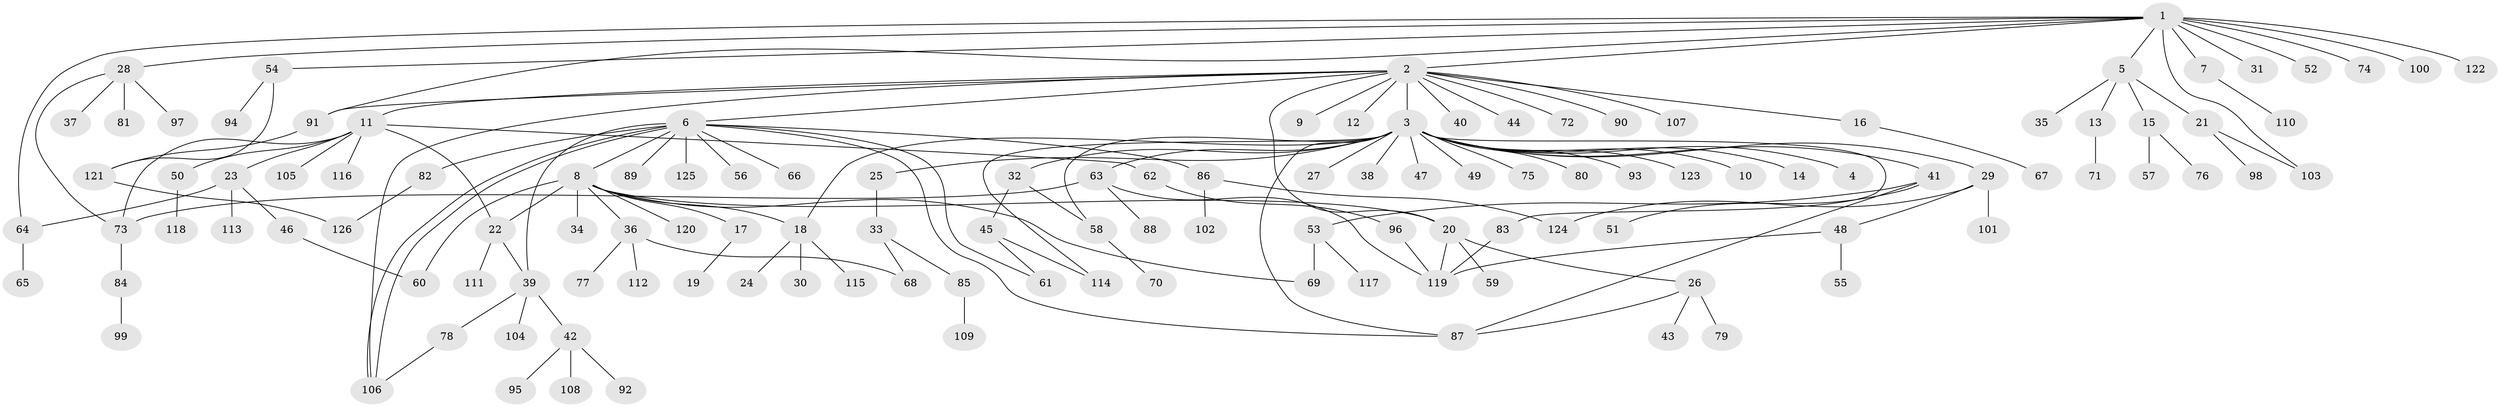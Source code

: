 // Generated by graph-tools (version 1.1) at 2025/11/02/27/25 16:11:12]
// undirected, 126 vertices, 153 edges
graph export_dot {
graph [start="1"]
  node [color=gray90,style=filled];
  1;
  2;
  3;
  4;
  5;
  6;
  7;
  8;
  9;
  10;
  11;
  12;
  13;
  14;
  15;
  16;
  17;
  18;
  19;
  20;
  21;
  22;
  23;
  24;
  25;
  26;
  27;
  28;
  29;
  30;
  31;
  32;
  33;
  34;
  35;
  36;
  37;
  38;
  39;
  40;
  41;
  42;
  43;
  44;
  45;
  46;
  47;
  48;
  49;
  50;
  51;
  52;
  53;
  54;
  55;
  56;
  57;
  58;
  59;
  60;
  61;
  62;
  63;
  64;
  65;
  66;
  67;
  68;
  69;
  70;
  71;
  72;
  73;
  74;
  75;
  76;
  77;
  78;
  79;
  80;
  81;
  82;
  83;
  84;
  85;
  86;
  87;
  88;
  89;
  90;
  91;
  92;
  93;
  94;
  95;
  96;
  97;
  98;
  99;
  100;
  101;
  102;
  103;
  104;
  105;
  106;
  107;
  108;
  109;
  110;
  111;
  112;
  113;
  114;
  115;
  116;
  117;
  118;
  119;
  120;
  121;
  122;
  123;
  124;
  125;
  126;
  1 -- 2;
  1 -- 5;
  1 -- 7;
  1 -- 28;
  1 -- 31;
  1 -- 52;
  1 -- 54;
  1 -- 64;
  1 -- 74;
  1 -- 91;
  1 -- 100;
  1 -- 103;
  1 -- 122;
  2 -- 3;
  2 -- 6;
  2 -- 9;
  2 -- 11;
  2 -- 12;
  2 -- 16;
  2 -- 20;
  2 -- 40;
  2 -- 44;
  2 -- 72;
  2 -- 90;
  2 -- 91;
  2 -- 106;
  2 -- 107;
  3 -- 4;
  3 -- 10;
  3 -- 14;
  3 -- 18;
  3 -- 25;
  3 -- 27;
  3 -- 29;
  3 -- 32;
  3 -- 38;
  3 -- 41;
  3 -- 47;
  3 -- 49;
  3 -- 58;
  3 -- 63;
  3 -- 75;
  3 -- 80;
  3 -- 83;
  3 -- 87;
  3 -- 93;
  3 -- 114;
  3 -- 123;
  5 -- 13;
  5 -- 15;
  5 -- 21;
  5 -- 35;
  6 -- 8;
  6 -- 39;
  6 -- 56;
  6 -- 61;
  6 -- 66;
  6 -- 82;
  6 -- 86;
  6 -- 87;
  6 -- 89;
  6 -- 106;
  6 -- 106;
  6 -- 125;
  7 -- 110;
  8 -- 17;
  8 -- 18;
  8 -- 20;
  8 -- 22;
  8 -- 34;
  8 -- 36;
  8 -- 60;
  8 -- 69;
  8 -- 120;
  11 -- 22;
  11 -- 23;
  11 -- 50;
  11 -- 62;
  11 -- 73;
  11 -- 105;
  11 -- 116;
  13 -- 71;
  15 -- 57;
  15 -- 76;
  16 -- 67;
  17 -- 19;
  18 -- 24;
  18 -- 30;
  18 -- 115;
  20 -- 26;
  20 -- 59;
  20 -- 119;
  21 -- 98;
  21 -- 103;
  22 -- 39;
  22 -- 111;
  23 -- 46;
  23 -- 64;
  23 -- 113;
  25 -- 33;
  26 -- 43;
  26 -- 79;
  26 -- 87;
  28 -- 37;
  28 -- 73;
  28 -- 81;
  28 -- 97;
  29 -- 48;
  29 -- 101;
  29 -- 124;
  32 -- 45;
  32 -- 58;
  33 -- 68;
  33 -- 85;
  36 -- 68;
  36 -- 77;
  36 -- 112;
  39 -- 42;
  39 -- 78;
  39 -- 104;
  41 -- 51;
  41 -- 53;
  41 -- 87;
  42 -- 92;
  42 -- 95;
  42 -- 108;
  45 -- 61;
  45 -- 114;
  46 -- 60;
  48 -- 55;
  48 -- 119;
  50 -- 118;
  53 -- 69;
  53 -- 117;
  54 -- 94;
  54 -- 121;
  58 -- 70;
  62 -- 96;
  63 -- 73;
  63 -- 88;
  63 -- 119;
  64 -- 65;
  73 -- 84;
  78 -- 106;
  82 -- 126;
  83 -- 119;
  84 -- 99;
  85 -- 109;
  86 -- 102;
  86 -- 124;
  91 -- 121;
  96 -- 119;
  121 -- 126;
}
